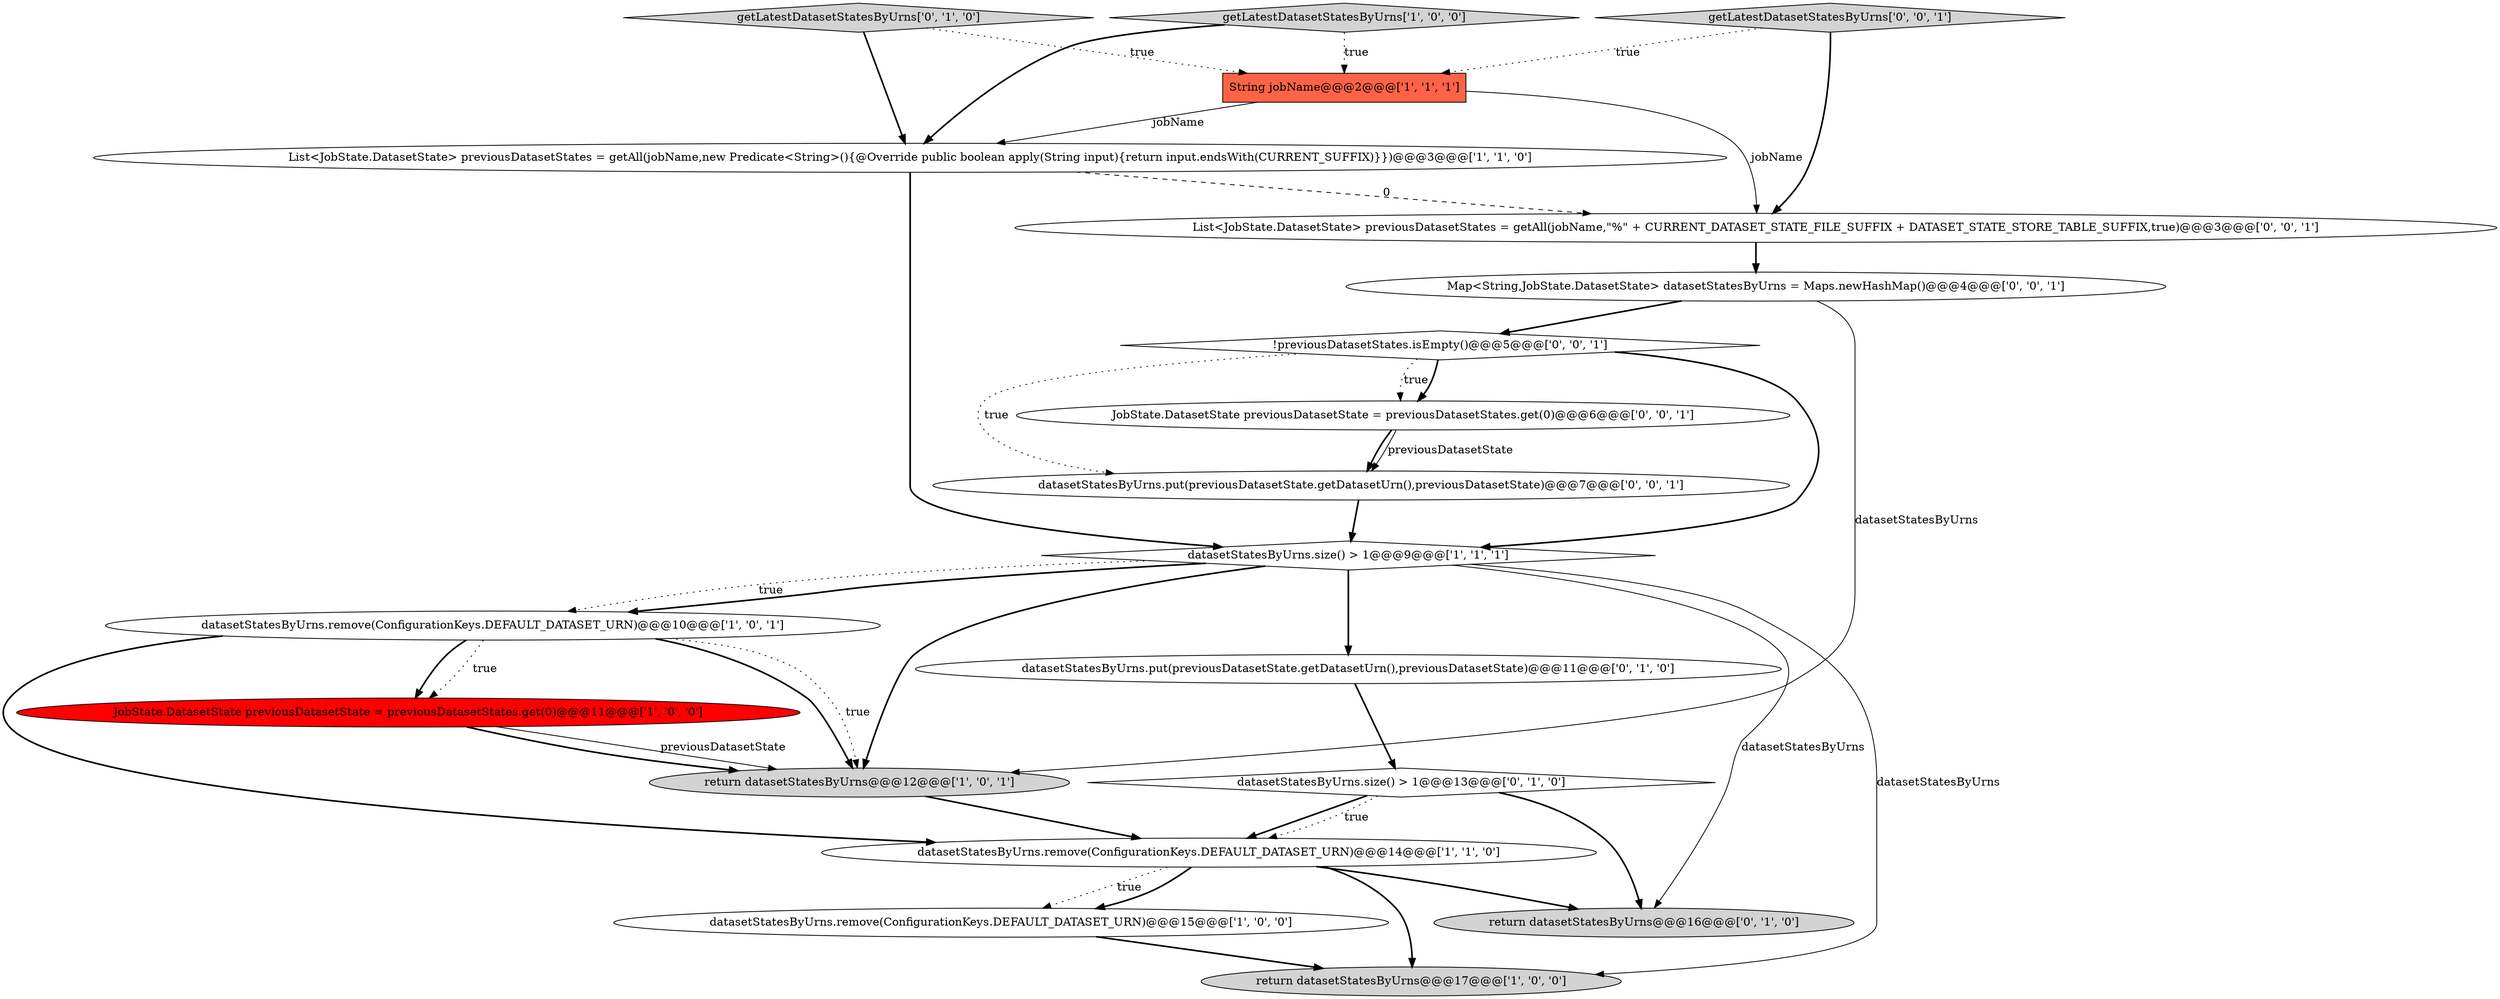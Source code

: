 digraph {
9 [style = filled, label = "datasetStatesByUrns.remove(ConfigurationKeys.DEFAULT_DATASET_URN)@@@14@@@['1', '1', '0']", fillcolor = white, shape = ellipse image = "AAA0AAABBB1BBB"];
4 [style = filled, label = "String jobName@@@2@@@['1', '1', '1']", fillcolor = tomato, shape = box image = "AAA0AAABBB1BBB"];
12 [style = filled, label = "return datasetStatesByUrns@@@16@@@['0', '1', '0']", fillcolor = lightgray, shape = ellipse image = "AAA0AAABBB2BBB"];
16 [style = filled, label = "Map<String,JobState.DatasetState> datasetStatesByUrns = Maps.newHashMap()@@@4@@@['0', '0', '1']", fillcolor = white, shape = ellipse image = "AAA0AAABBB3BBB"];
10 [style = filled, label = "datasetStatesByUrns.put(previousDatasetState.getDatasetUrn(),previousDatasetState)@@@11@@@['0', '1', '0']", fillcolor = white, shape = ellipse image = "AAA0AAABBB2BBB"];
2 [style = filled, label = "JobState.DatasetState previousDatasetState = previousDatasetStates.get(0)@@@11@@@['1', '0', '0']", fillcolor = red, shape = ellipse image = "AAA1AAABBB1BBB"];
5 [style = filled, label = "datasetStatesByUrns.size() > 1@@@9@@@['1', '1', '1']", fillcolor = white, shape = diamond image = "AAA0AAABBB1BBB"];
7 [style = filled, label = "List<JobState.DatasetState> previousDatasetStates = getAll(jobName,new Predicate<String>(){@Override public boolean apply(String input){return input.endsWith(CURRENT_SUFFIX)}})@@@3@@@['1', '1', '0']", fillcolor = white, shape = ellipse image = "AAA0AAABBB1BBB"];
3 [style = filled, label = "return datasetStatesByUrns@@@17@@@['1', '0', '0']", fillcolor = lightgray, shape = ellipse image = "AAA0AAABBB1BBB"];
6 [style = filled, label = "getLatestDatasetStatesByUrns['1', '0', '0']", fillcolor = lightgray, shape = diamond image = "AAA0AAABBB1BBB"];
14 [style = filled, label = "List<JobState.DatasetState> previousDatasetStates = getAll(jobName,\"%\" + CURRENT_DATASET_STATE_FILE_SUFFIX + DATASET_STATE_STORE_TABLE_SUFFIX,true)@@@3@@@['0', '0', '1']", fillcolor = white, shape = ellipse image = "AAA0AAABBB3BBB"];
15 [style = filled, label = "!previousDatasetStates.isEmpty()@@@5@@@['0', '0', '1']", fillcolor = white, shape = diamond image = "AAA0AAABBB3BBB"];
13 [style = filled, label = "datasetStatesByUrns.size() > 1@@@13@@@['0', '1', '0']", fillcolor = white, shape = diamond image = "AAA0AAABBB2BBB"];
1 [style = filled, label = "datasetStatesByUrns.remove(ConfigurationKeys.DEFAULT_DATASET_URN)@@@10@@@['1', '0', '1']", fillcolor = white, shape = ellipse image = "AAA0AAABBB1BBB"];
8 [style = filled, label = "return datasetStatesByUrns@@@12@@@['1', '0', '1']", fillcolor = lightgray, shape = ellipse image = "AAA0AAABBB1BBB"];
18 [style = filled, label = "JobState.DatasetState previousDatasetState = previousDatasetStates.get(0)@@@6@@@['0', '0', '1']", fillcolor = white, shape = ellipse image = "AAA0AAABBB3BBB"];
19 [style = filled, label = "getLatestDatasetStatesByUrns['0', '0', '1']", fillcolor = lightgray, shape = diamond image = "AAA0AAABBB3BBB"];
0 [style = filled, label = "datasetStatesByUrns.remove(ConfigurationKeys.DEFAULT_DATASET_URN)@@@15@@@['1', '0', '0']", fillcolor = white, shape = ellipse image = "AAA0AAABBB1BBB"];
17 [style = filled, label = "datasetStatesByUrns.put(previousDatasetState.getDatasetUrn(),previousDatasetState)@@@7@@@['0', '0', '1']", fillcolor = white, shape = ellipse image = "AAA0AAABBB3BBB"];
11 [style = filled, label = "getLatestDatasetStatesByUrns['0', '1', '0']", fillcolor = lightgray, shape = diamond image = "AAA0AAABBB2BBB"];
0->3 [style = bold, label=""];
14->16 [style = bold, label=""];
5->10 [style = bold, label=""];
16->15 [style = bold, label=""];
5->8 [style = bold, label=""];
17->5 [style = bold, label=""];
9->0 [style = dotted, label="true"];
1->8 [style = bold, label=""];
9->0 [style = bold, label=""];
7->14 [style = dashed, label="0"];
5->1 [style = dotted, label="true"];
15->18 [style = dotted, label="true"];
18->17 [style = bold, label=""];
11->4 [style = dotted, label="true"];
15->18 [style = bold, label=""];
5->12 [style = solid, label="datasetStatesByUrns"];
1->9 [style = bold, label=""];
15->5 [style = bold, label=""];
5->3 [style = solid, label="datasetStatesByUrns"];
18->17 [style = solid, label="previousDatasetState"];
15->17 [style = dotted, label="true"];
2->8 [style = solid, label="previousDatasetState"];
5->1 [style = bold, label=""];
7->5 [style = bold, label=""];
13->12 [style = bold, label=""];
19->14 [style = bold, label=""];
4->14 [style = solid, label="jobName"];
6->4 [style = dotted, label="true"];
10->13 [style = bold, label=""];
19->4 [style = dotted, label="true"];
16->8 [style = solid, label="datasetStatesByUrns"];
8->9 [style = bold, label=""];
1->8 [style = dotted, label="true"];
9->3 [style = bold, label=""];
1->2 [style = bold, label=""];
13->9 [style = bold, label=""];
4->7 [style = solid, label="jobName"];
9->12 [style = bold, label=""];
6->7 [style = bold, label=""];
1->2 [style = dotted, label="true"];
11->7 [style = bold, label=""];
2->8 [style = bold, label=""];
13->9 [style = dotted, label="true"];
}
